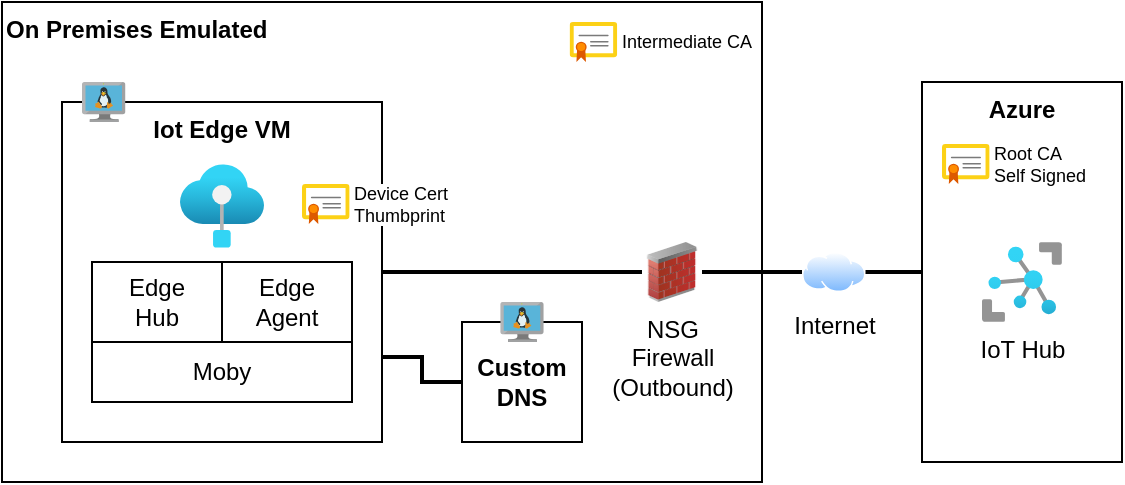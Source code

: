 <mxfile version="21.2.8" type="device">
  <diagram name="Page-1" id="KxpTcjFF650saeCDLNNX">
    <mxGraphModel dx="1124" dy="428" grid="0" gridSize="10" guides="1" tooltips="1" connect="1" arrows="1" fold="1" page="0" pageScale="1" pageWidth="850" pageHeight="1100" math="0" shadow="0">
      <root>
        <mxCell id="0" />
        <mxCell id="1" parent="0" />
        <mxCell id="q7jTrnl94OD8NU9drNk0-9" value="Azure" style="rounded=0;whiteSpace=wrap;html=1;verticalAlign=top;fontStyle=1" parent="1" vertex="1">
          <mxGeometry x="400" y="190" width="100" height="190" as="geometry" />
        </mxCell>
        <mxCell id="q7jTrnl94OD8NU9drNk0-11" value="On Premises Emulated" style="rounded=0;whiteSpace=wrap;html=1;verticalAlign=top;fontStyle=1;align=left;" parent="1" vertex="1">
          <mxGeometry x="-60" y="150" width="380" height="240" as="geometry" />
        </mxCell>
        <mxCell id="q7jTrnl94OD8NU9drNk0-12" style="edgeStyle=orthogonalEdgeStyle;rounded=0;orthogonalLoop=1;jettySize=auto;html=1;strokeWidth=2;endArrow=none;endFill=0;" parent="1" source="q7jTrnl94OD8NU9drNk0-2" target="q7jTrnl94OD8NU9drNk0-10" edge="1">
          <mxGeometry relative="1" as="geometry">
            <Array as="points">
              <mxPoint x="260" y="285" />
              <mxPoint x="260" y="285" />
            </Array>
          </mxGeometry>
        </mxCell>
        <mxCell id="q7jTrnl94OD8NU9drNk0-2" value="Iot Edge VM" style="rounded=0;whiteSpace=wrap;html=1;verticalAlign=top;fontStyle=1" parent="1" vertex="1">
          <mxGeometry x="-30" y="200" width="160" height="170" as="geometry" />
        </mxCell>
        <mxCell id="q7jTrnl94OD8NU9drNk0-1" value="" style="image;aspect=fixed;html=1;points=[];align=center;fontSize=12;image=img/lib/azure2/iot/IoT_Edge.svg;" parent="1" vertex="1">
          <mxGeometry x="29" y="231" width="42" height="42" as="geometry" />
        </mxCell>
        <mxCell id="q7jTrnl94OD8NU9drNk0-3" value="IoT Hub" style="image;aspect=fixed;html=1;points=[];align=center;fontSize=12;image=img/lib/azure2/iot/IoT_Hub.svg;" parent="1" vertex="1">
          <mxGeometry x="430" y="270" width="40" height="40" as="geometry" />
        </mxCell>
        <mxCell id="q7jTrnl94OD8NU9drNk0-4" value="Root CA&lt;br style=&quot;font-size: 9px;&quot;&gt;Self Signed" style="image;sketch=0;aspect=fixed;html=1;points=[];align=left;fontSize=9;image=img/lib/mscae/Certificate.svg;labelPosition=right;verticalLabelPosition=middle;verticalAlign=middle;" parent="1" vertex="1">
          <mxGeometry x="410" y="221" width="23.81" height="20" as="geometry" />
        </mxCell>
        <mxCell id="q7jTrnl94OD8NU9drNk0-5" value="Moby" style="rounded=0;whiteSpace=wrap;html=1;" parent="1" vertex="1">
          <mxGeometry x="-15" y="320" width="130" height="30" as="geometry" />
        </mxCell>
        <mxCell id="q7jTrnl94OD8NU9drNk0-6" value="Edge&lt;br&gt;Hub" style="rounded=0;whiteSpace=wrap;html=1;" parent="1" vertex="1">
          <mxGeometry x="-15" y="280" width="65" height="40" as="geometry" />
        </mxCell>
        <mxCell id="q7jTrnl94OD8NU9drNk0-8" value="Edge&lt;br&gt;Agent" style="rounded=0;whiteSpace=wrap;html=1;" parent="1" vertex="1">
          <mxGeometry x="50" y="280" width="65" height="40" as="geometry" />
        </mxCell>
        <mxCell id="q7jTrnl94OD8NU9drNk0-17" style="edgeStyle=orthogonalEdgeStyle;rounded=0;orthogonalLoop=1;jettySize=auto;html=1;endArrow=none;endFill=0;strokeWidth=2;" parent="1" source="q7jTrnl94OD8NU9drNk0-10" target="q7jTrnl94OD8NU9drNk0-15" edge="1">
          <mxGeometry relative="1" as="geometry" />
        </mxCell>
        <mxCell id="q7jTrnl94OD8NU9drNk0-10" value="NSG&lt;br&gt;Firewall&lt;br&gt;(Outbound)" style="image;html=1;image=img/lib/clip_art/networking/Firewall_02_128x128.png" parent="1" vertex="1">
          <mxGeometry x="260" y="270" width="30" height="30" as="geometry" />
        </mxCell>
        <mxCell id="q7jTrnl94OD8NU9drNk0-15" value="Internet" style="image;aspect=fixed;perimeter=ellipsePerimeter;html=1;align=center;shadow=0;dashed=0;spacingTop=3;image=img/lib/active_directory/internet_cloud.svg;" parent="1" vertex="1">
          <mxGeometry x="340" y="275" width="31.75" height="20" as="geometry" />
        </mxCell>
        <mxCell id="q7jTrnl94OD8NU9drNk0-18" style="edgeStyle=orthogonalEdgeStyle;rounded=0;orthogonalLoop=1;jettySize=auto;html=1;endArrow=none;endFill=0;strokeWidth=2;exitX=1;exitY=0.5;exitDx=0;exitDy=0;" parent="1" source="q7jTrnl94OD8NU9drNk0-15" target="q7jTrnl94OD8NU9drNk0-9" edge="1">
          <mxGeometry relative="1" as="geometry">
            <mxPoint x="310" y="295" as="sourcePoint" />
            <mxPoint x="350" y="295" as="targetPoint" />
          </mxGeometry>
        </mxCell>
        <mxCell id="q7jTrnl94OD8NU9drNk0-19" value="Device Cert&lt;br&gt;Thumbprint" style="image;sketch=0;aspect=fixed;html=1;points=[];align=left;fontSize=9;image=img/lib/mscae/Certificate.svg;labelPosition=right;verticalLabelPosition=middle;verticalAlign=middle;" parent="1" vertex="1">
          <mxGeometry x="90.0" y="241" width="23.81" height="20" as="geometry" />
        </mxCell>
        <mxCell id="jNvM5EhHAKwpxObRsWaS-2" value="" style="image;sketch=0;aspect=fixed;html=1;points=[];align=center;fontSize=12;image=img/lib/mscae/VM_Linux.svg;" parent="1" vertex="1">
          <mxGeometry x="-20" y="190" width="21.74" height="20" as="geometry" />
        </mxCell>
        <mxCell id="jNvM5EhHAKwpxObRsWaS-4" value="Intermediate CA" style="image;sketch=0;aspect=fixed;html=1;points=[];align=left;fontSize=9;image=img/lib/mscae/Certificate.svg;labelPosition=right;verticalLabelPosition=middle;verticalAlign=middle;" parent="1" vertex="1">
          <mxGeometry x="223.81" y="160" width="23.81" height="20" as="geometry" />
        </mxCell>
        <mxCell id="IkNiTfvtG2O3J29r97C_-1" value="Custom&lt;br&gt;DNS" style="rounded=0;whiteSpace=wrap;html=1;verticalAlign=middle;fontStyle=1" vertex="1" parent="1">
          <mxGeometry x="170" y="310" width="60" height="60" as="geometry" />
        </mxCell>
        <mxCell id="IkNiTfvtG2O3J29r97C_-3" style="edgeStyle=orthogonalEdgeStyle;rounded=0;orthogonalLoop=1;jettySize=auto;html=1;strokeWidth=2;endArrow=none;endFill=0;exitX=1;exitY=0.75;exitDx=0;exitDy=0;entryX=0;entryY=0.5;entryDx=0;entryDy=0;" edge="1" parent="1" source="q7jTrnl94OD8NU9drNk0-2" target="IkNiTfvtG2O3J29r97C_-1">
          <mxGeometry relative="1" as="geometry">
            <mxPoint x="140" y="295" as="sourcePoint" />
            <mxPoint x="280" y="295" as="targetPoint" />
          </mxGeometry>
        </mxCell>
        <mxCell id="IkNiTfvtG2O3J29r97C_-4" value="" style="image;sketch=0;aspect=fixed;html=1;points=[];align=center;fontSize=12;image=img/lib/mscae/VM_Linux.svg;" vertex="1" parent="1">
          <mxGeometry x="189.13" y="300" width="21.74" height="20" as="geometry" />
        </mxCell>
      </root>
    </mxGraphModel>
  </diagram>
</mxfile>
